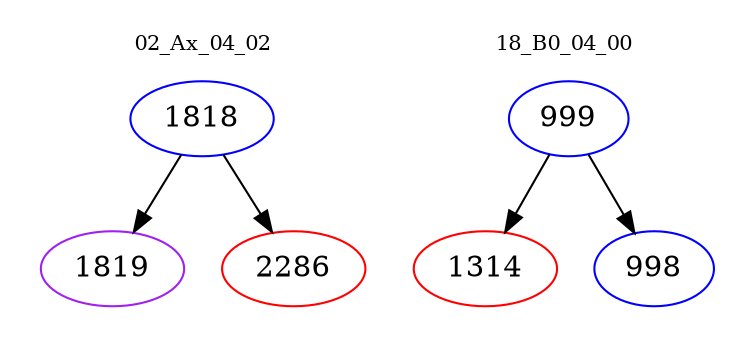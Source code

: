 digraph{
subgraph cluster_0 {
color = white
label = "02_Ax_04_02";
fontsize=10;
T0_1818 [label="1818", color="blue"]
T0_1818 -> T0_1819 [color="black"]
T0_1819 [label="1819", color="purple"]
T0_1818 -> T0_2286 [color="black"]
T0_2286 [label="2286", color="red"]
}
subgraph cluster_1 {
color = white
label = "18_B0_04_00";
fontsize=10;
T1_999 [label="999", color="blue"]
T1_999 -> T1_1314 [color="black"]
T1_1314 [label="1314", color="red"]
T1_999 -> T1_998 [color="black"]
T1_998 [label="998", color="blue"]
}
}

